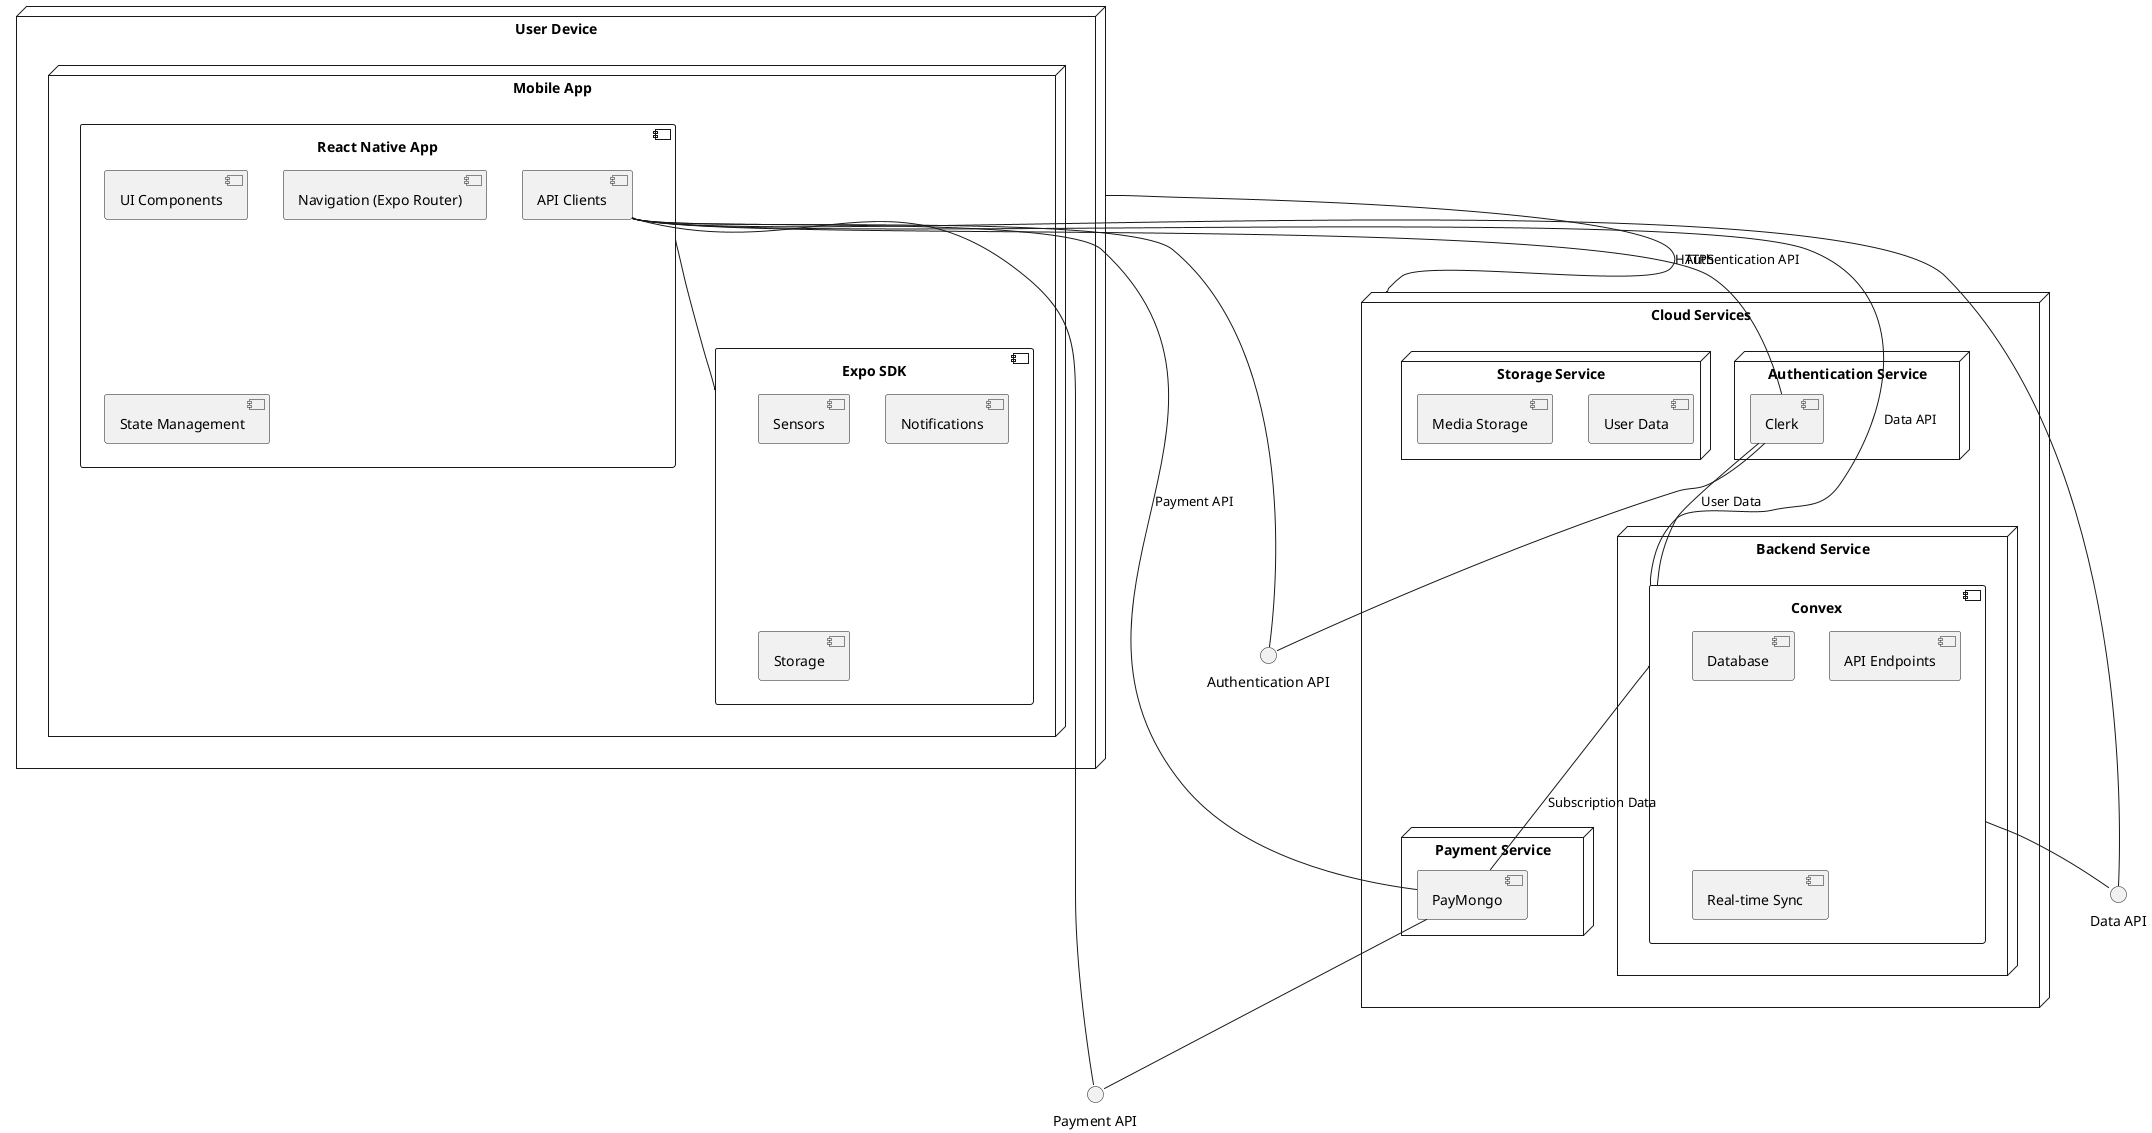 @startuml AtleTech Deployment Diagram

' Define nodes
node "User Device" as device {
  node "Mobile App" as app {
    component "React Native App" as reactNative {
      component "UI Components" as ui
      component "Navigation (Expo Router)" as navigation
      component "State Management" as state
      component "API Clients" as apiClients
    }
    component "Expo SDK" as expo {
      component "Sensors" as sensors
      component "Notifications" as notifications
      component "Storage" as storage
    }
  }
}

node "Cloud Services" as cloud {
  node "Authentication Service" as auth {
    component "Clerk" as clerk
  }
  
  node "Backend Service" as backend {
    component "Convex" as convex {
      component "Database" as database
      component "API Endpoints" as api
      component "Real-time Sync" as sync
    }
  }
  
  node "Payment Service" as payment {
    component "PayMongo" as paymongo
  }
  
  node "Storage Service" as cloudStorage {
    component "User Data" as userData
    component "Media Storage" as media
  }
}

' Define connections
device -- cloud : HTTPS

reactNative -- expo
apiClients -- clerk : Authentication API
apiClients -- convex : Data API
apiClients -- paymongo : Payment API

clerk -- convex : User Data
convex -- paymongo : Subscription Data

' Define interfaces
interface "Authentication API" as authAPI
interface "Data API" as dataAPI
interface "Payment API" as paymentAPI

clerk -- authAPI
convex -- dataAPI
paymongo -- paymentAPI

apiClients -- authAPI
apiClients -- dataAPI
apiClients -- paymentAPI

@enduml
